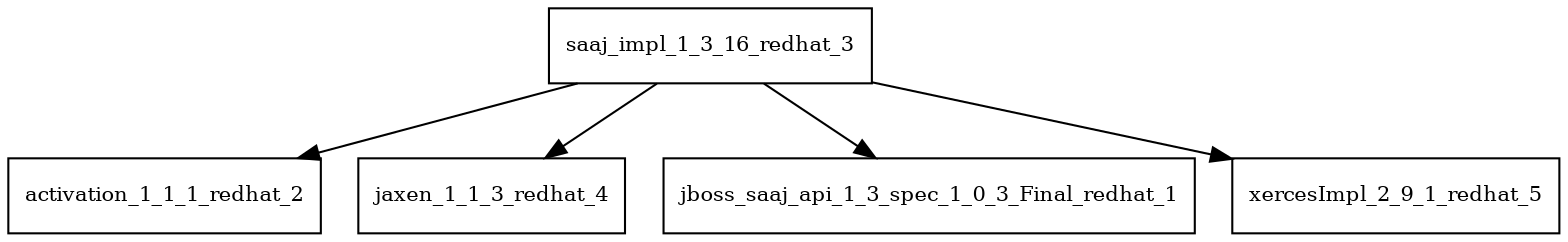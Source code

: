 digraph saaj_impl_1_3_16_redhat_3_dependencies {
  node [shape = box, fontsize=10.0];
  saaj_impl_1_3_16_redhat_3 -> activation_1_1_1_redhat_2;
  saaj_impl_1_3_16_redhat_3 -> jaxen_1_1_3_redhat_4;
  saaj_impl_1_3_16_redhat_3 -> jboss_saaj_api_1_3_spec_1_0_3_Final_redhat_1;
  saaj_impl_1_3_16_redhat_3 -> xercesImpl_2_9_1_redhat_5;
}
